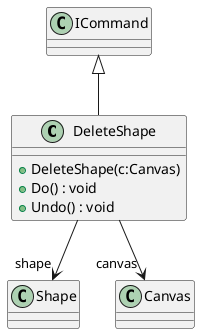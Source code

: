@startuml
class DeleteShape {
    + DeleteShape(c:Canvas)
    + Do() : void
    + Undo() : void
}
ICommand <|-- DeleteShape
DeleteShape --> "shape" Shape
DeleteShape --> "canvas" Canvas
@enduml
